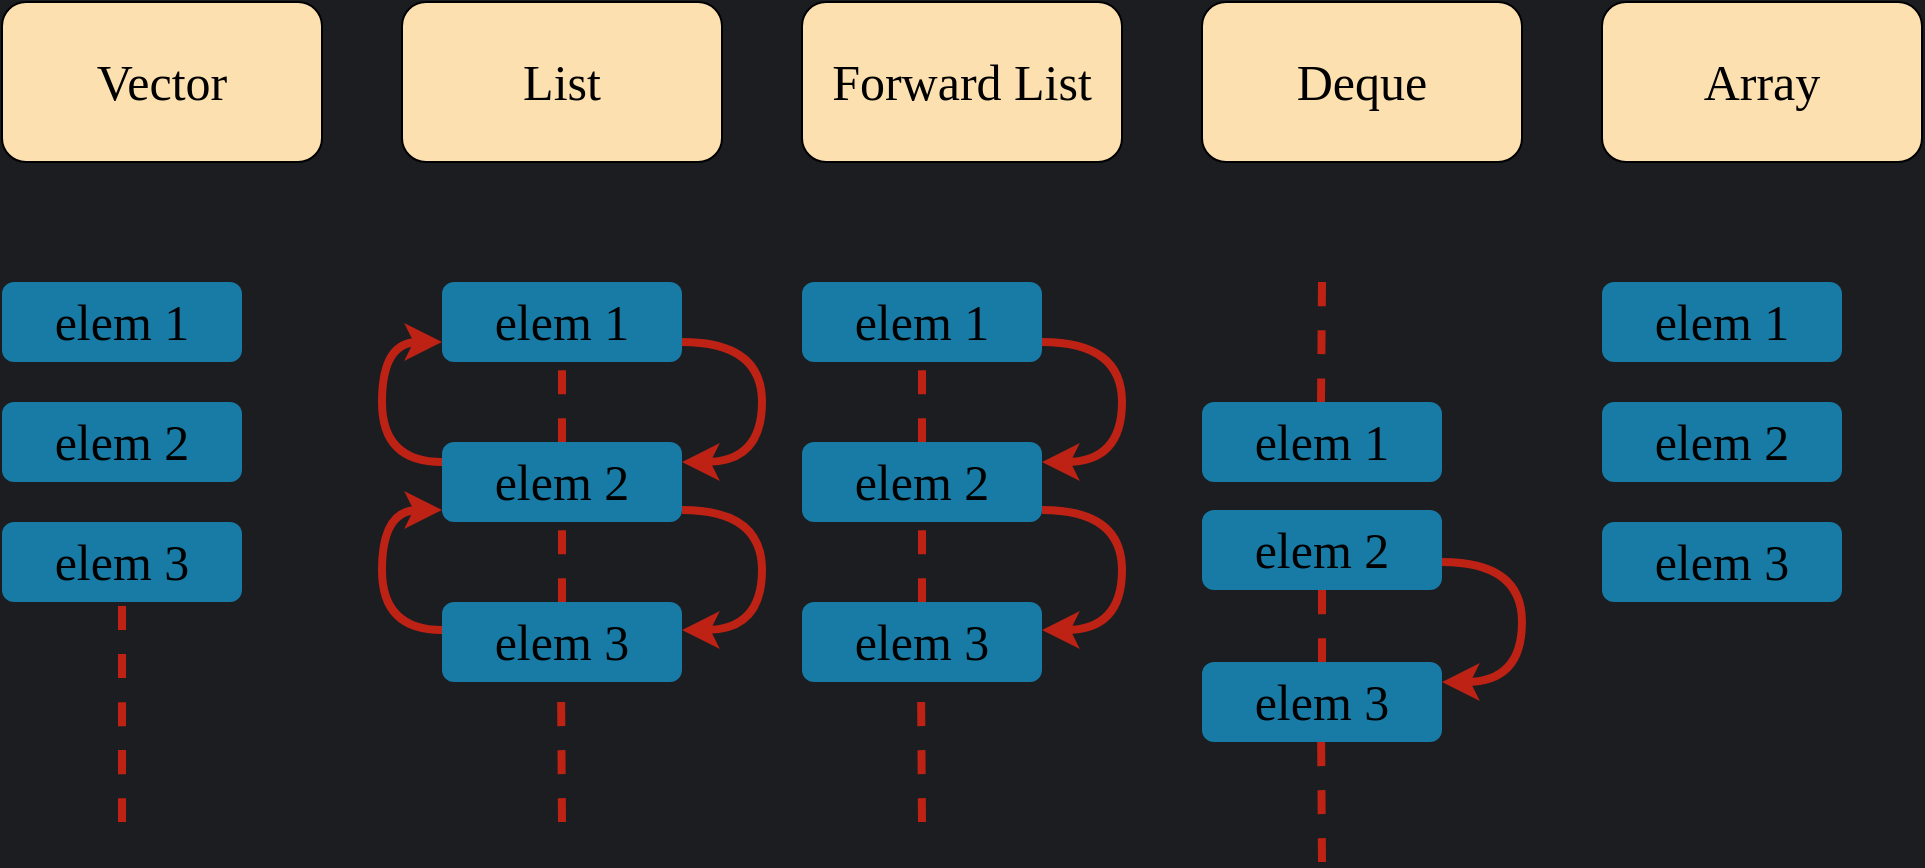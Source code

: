 <mxfile version="17.4.0" type="github"><diagram id="qnFRUYKLidkErhUA6jka" name="Page-1"><mxGraphModel dx="1422" dy="798" grid="1" gridSize="10" guides="1" tooltips="1" connect="1" arrows="1" fold="1" page="1" pageScale="1" pageWidth="1169" pageHeight="827" background="#1B1D20" math="0" shadow="0"><root><mxCell id="0"/><mxCell id="1" parent="0"/><mxCell id="ciX_IjcqIJmXs5fLBIkF-2" value="Vector" style="rounded=1;whiteSpace=wrap;html=1;fontFamily=Verdana;fontSize=25;fillColor=#FCE0B0;" parent="1" vertex="1"><mxGeometry x="80" y="160" width="160" height="80" as="geometry"/></mxCell><mxCell id="ciX_IjcqIJmXs5fLBIkF-13" value="elem 1" style="rounded=1;whiteSpace=wrap;html=1;fontFamily=Verdana;fontSize=25;strokeColor=none;fillColor=#177BA6;" parent="1" vertex="1"><mxGeometry x="80" y="300" width="120" height="40" as="geometry"/></mxCell><mxCell id="i34O2aka0GKam-lfOSil-1" value="elem 2" style="rounded=1;whiteSpace=wrap;html=1;fontFamily=Verdana;fontSize=25;strokeColor=none;fillColor=#177BA6;" vertex="1" parent="1"><mxGeometry x="80" y="360" width="120" height="40" as="geometry"/></mxCell><mxCell id="i34O2aka0GKam-lfOSil-2" value="elem 3" style="rounded=1;whiteSpace=wrap;html=1;fontFamily=Verdana;fontSize=25;strokeColor=none;fillColor=#177BA6;" vertex="1" parent="1"><mxGeometry x="80" y="420" width="120" height="40" as="geometry"/></mxCell><mxCell id="i34O2aka0GKam-lfOSil-3" value="List" style="rounded=1;whiteSpace=wrap;html=1;fontFamily=Verdana;fontSize=25;fillColor=#FCE0B0;" vertex="1" parent="1"><mxGeometry x="280" y="160" width="160" height="80" as="geometry"/></mxCell><mxCell id="i34O2aka0GKam-lfOSil-4" value="elem 1" style="rounded=1;whiteSpace=wrap;html=1;fontFamily=Verdana;fontSize=25;strokeColor=none;fillColor=#177BA6;" vertex="1" parent="1"><mxGeometry x="300" y="300" width="120" height="40" as="geometry"/></mxCell><mxCell id="i34O2aka0GKam-lfOSil-5" value="elem 2" style="rounded=1;whiteSpace=wrap;html=1;fontFamily=Verdana;fontSize=25;strokeColor=none;fillColor=#177BA6;" vertex="1" parent="1"><mxGeometry x="300" y="380" width="120" height="40" as="geometry"/></mxCell><mxCell id="i34O2aka0GKam-lfOSil-6" value="elem 3" style="rounded=1;whiteSpace=wrap;html=1;fontFamily=Verdana;fontSize=25;strokeColor=none;fillColor=#177BA6;" vertex="1" parent="1"><mxGeometry x="300" y="460" width="120" height="40" as="geometry"/></mxCell><mxCell id="i34O2aka0GKam-lfOSil-7" value="Forward List" style="rounded=1;whiteSpace=wrap;html=1;fontFamily=Verdana;fontSize=25;fillColor=#FCE0B0;" vertex="1" parent="1"><mxGeometry x="480" y="160" width="160" height="80" as="geometry"/></mxCell><mxCell id="i34O2aka0GKam-lfOSil-8" value="elem 1" style="rounded=1;whiteSpace=wrap;html=1;fontFamily=Verdana;fontSize=25;strokeColor=none;fillColor=#177BA6;" vertex="1" parent="1"><mxGeometry x="480" y="300" width="120" height="40" as="geometry"/></mxCell><mxCell id="i34O2aka0GKam-lfOSil-9" value="elem 2" style="rounded=1;whiteSpace=wrap;html=1;fontFamily=Verdana;fontSize=25;strokeColor=none;fillColor=#177BA6;" vertex="1" parent="1"><mxGeometry x="480" y="380" width="120" height="40" as="geometry"/></mxCell><mxCell id="i34O2aka0GKam-lfOSil-10" value="elem 3" style="rounded=1;whiteSpace=wrap;html=1;fontFamily=Verdana;fontSize=25;strokeColor=none;fillColor=#177BA6;" vertex="1" parent="1"><mxGeometry x="480" y="460" width="120" height="40" as="geometry"/></mxCell><mxCell id="i34O2aka0GKam-lfOSil-11" value="Deque" style="rounded=1;whiteSpace=wrap;html=1;fontFamily=Verdana;fontSize=25;fillColor=#FCE0B0;" vertex="1" parent="1"><mxGeometry x="680" y="160" width="160" height="80" as="geometry"/></mxCell><mxCell id="i34O2aka0GKam-lfOSil-12" value="elem 1" style="rounded=1;whiteSpace=wrap;html=1;fontFamily=Verdana;fontSize=25;strokeColor=none;fillColor=#177BA6;" vertex="1" parent="1"><mxGeometry x="680" y="360" width="120" height="40" as="geometry"/></mxCell><mxCell id="i34O2aka0GKam-lfOSil-13" value="elem 2" style="rounded=1;whiteSpace=wrap;html=1;fontFamily=Verdana;fontSize=25;strokeColor=none;fillColor=#177BA6;" vertex="1" parent="1"><mxGeometry x="680" y="414" width="120" height="40" as="geometry"/></mxCell><mxCell id="i34O2aka0GKam-lfOSil-14" value="elem 3" style="rounded=1;whiteSpace=wrap;html=1;fontFamily=Verdana;fontSize=25;strokeColor=none;fillColor=#177BA6;" vertex="1" parent="1"><mxGeometry x="680" y="490" width="120" height="40" as="geometry"/></mxCell><mxCell id="i34O2aka0GKam-lfOSil-15" value="Array" style="rounded=1;whiteSpace=wrap;html=1;fontFamily=Verdana;fontSize=25;fillColor=#FCE0B0;" vertex="1" parent="1"><mxGeometry x="880" y="160" width="160" height="80" as="geometry"/></mxCell><mxCell id="i34O2aka0GKam-lfOSil-16" value="elem 1" style="rounded=1;whiteSpace=wrap;html=1;fontFamily=Verdana;fontSize=25;strokeColor=none;fillColor=#177BA6;" vertex="1" parent="1"><mxGeometry x="880" y="300" width="120" height="40" as="geometry"/></mxCell><mxCell id="i34O2aka0GKam-lfOSil-17" value="elem 2" style="rounded=1;whiteSpace=wrap;html=1;fontFamily=Verdana;fontSize=25;strokeColor=none;fillColor=#177BA6;" vertex="1" parent="1"><mxGeometry x="880" y="360" width="120" height="40" as="geometry"/></mxCell><mxCell id="i34O2aka0GKam-lfOSil-18" value="elem 3" style="rounded=1;whiteSpace=wrap;html=1;fontFamily=Verdana;fontSize=25;strokeColor=none;fillColor=#177BA6;" vertex="1" parent="1"><mxGeometry x="880" y="420" width="120" height="40" as="geometry"/></mxCell><mxCell id="i34O2aka0GKam-lfOSil-20" value="" style="endArrow=classic;html=1;rounded=1;exitX=1;exitY=0.75;exitDx=0;exitDy=0;edgeStyle=orthogonalEdgeStyle;curved=1;strokeColor=#BD2214;strokeWidth=4;entryX=1;entryY=0.25;entryDx=0;entryDy=0;" edge="1" parent="1" source="i34O2aka0GKam-lfOSil-4" target="i34O2aka0GKam-lfOSil-5"><mxGeometry width="50" height="50" relative="1" as="geometry"><mxPoint x="430" y="400" as="sourcePoint"/><mxPoint x="460" y="450" as="targetPoint"/><Array as="points"><mxPoint x="460" y="330"/><mxPoint x="460" y="390"/></Array></mxGeometry></mxCell><mxCell id="i34O2aka0GKam-lfOSil-27" value="" style="endArrow=none;dashed=1;html=1;rounded=1;strokeColor=#BD2214;strokeWidth=4;curved=1;entryX=0.5;entryY=1;entryDx=0;entryDy=0;exitX=0.5;exitY=0;exitDx=0;exitDy=0;" edge="1" parent="1" source="i34O2aka0GKam-lfOSil-9" target="i34O2aka0GKam-lfOSil-8"><mxGeometry width="50" height="50" relative="1" as="geometry"><mxPoint x="560" y="430" as="sourcePoint"/><mxPoint x="610" y="380" as="targetPoint"/></mxGeometry></mxCell><mxCell id="i34O2aka0GKam-lfOSil-28" value="" style="endArrow=none;dashed=1;html=1;rounded=1;strokeColor=#BD2214;strokeWidth=4;curved=1;entryX=0.5;entryY=1;entryDx=0;entryDy=0;exitX=0.5;exitY=0;exitDx=0;exitDy=0;" edge="1" parent="1" source="i34O2aka0GKam-lfOSil-10" target="i34O2aka0GKam-lfOSil-9"><mxGeometry width="50" height="50" relative="1" as="geometry"><mxPoint x="550" y="390" as="sourcePoint"/><mxPoint x="550" y="350" as="targetPoint"/></mxGeometry></mxCell><mxCell id="i34O2aka0GKam-lfOSil-30" value="" style="endArrow=none;dashed=1;html=1;rounded=1;strokeColor=#BD2214;strokeWidth=4;curved=1;entryX=0.5;entryY=1;entryDx=0;entryDy=0;" edge="1" parent="1" source="i34O2aka0GKam-lfOSil-14" target="i34O2aka0GKam-lfOSil-13"><mxGeometry width="50" height="50" relative="1" as="geometry"><mxPoint x="560" y="540" as="sourcePoint"/><mxPoint x="560" y="500" as="targetPoint"/></mxGeometry></mxCell><mxCell id="i34O2aka0GKam-lfOSil-31" value="" style="endArrow=none;dashed=1;html=1;rounded=1;strokeColor=#BD2214;strokeWidth=4;curved=1;entryX=0.5;entryY=1;entryDx=0;entryDy=0;exitX=0.5;exitY=0;exitDx=0;exitDy=0;" edge="1" parent="1" source="i34O2aka0GKam-lfOSil-5" target="i34O2aka0GKam-lfOSil-4"><mxGeometry width="50" height="50" relative="1" as="geometry"><mxPoint x="590" y="490" as="sourcePoint"/><mxPoint x="590" y="450" as="targetPoint"/></mxGeometry></mxCell><mxCell id="i34O2aka0GKam-lfOSil-32" value="" style="endArrow=none;dashed=1;html=1;rounded=1;strokeColor=#BD2214;strokeWidth=4;curved=1;entryX=0.5;entryY=1;entryDx=0;entryDy=0;exitX=0.5;exitY=0;exitDx=0;exitDy=0;" edge="1" parent="1" source="i34O2aka0GKam-lfOSil-6" target="i34O2aka0GKam-lfOSil-5"><mxGeometry width="50" height="50" relative="1" as="geometry"><mxPoint x="600" y="500" as="sourcePoint"/><mxPoint x="600" y="460" as="targetPoint"/></mxGeometry></mxCell><mxCell id="i34O2aka0GKam-lfOSil-36" value="" style="endArrow=none;dashed=1;html=1;rounded=1;strokeColor=#BD2214;strokeWidth=4;curved=1;entryX=0.5;entryY=1;entryDx=0;entryDy=0;" edge="1" parent="1" target="i34O2aka0GKam-lfOSil-2"><mxGeometry width="50" height="50" relative="1" as="geometry"><mxPoint x="140" y="570" as="sourcePoint"/><mxPoint x="350" y="430" as="targetPoint"/></mxGeometry></mxCell><mxCell id="i34O2aka0GKam-lfOSil-37" value="" style="endArrow=none;dashed=1;html=1;rounded=1;strokeColor=#BD2214;strokeWidth=4;curved=1;entryX=0.5;entryY=1;entryDx=0;entryDy=0;" edge="1" parent="1"><mxGeometry width="50" height="50" relative="1" as="geometry"><mxPoint x="360" y="570" as="sourcePoint"/><mxPoint x="359.5" y="500" as="targetPoint"/></mxGeometry></mxCell><mxCell id="i34O2aka0GKam-lfOSil-38" value="" style="endArrow=none;dashed=1;html=1;rounded=1;strokeColor=#BD2214;strokeWidth=4;curved=1;entryX=0.5;entryY=1;entryDx=0;entryDy=0;" edge="1" parent="1"><mxGeometry width="50" height="50" relative="1" as="geometry"><mxPoint x="540" y="570" as="sourcePoint"/><mxPoint x="539.5" y="500" as="targetPoint"/></mxGeometry></mxCell><mxCell id="i34O2aka0GKam-lfOSil-39" value="" style="endArrow=none;dashed=1;html=1;rounded=1;strokeColor=#BD2214;strokeWidth=4;curved=1;entryX=0.5;entryY=1;entryDx=0;entryDy=0;" edge="1" parent="1"><mxGeometry width="50" height="50" relative="1" as="geometry"><mxPoint x="740" y="590" as="sourcePoint"/><mxPoint x="739.5" y="520" as="targetPoint"/></mxGeometry></mxCell><mxCell id="i34O2aka0GKam-lfOSil-40" value="" style="endArrow=none;dashed=1;html=1;rounded=1;strokeColor=#BD2214;strokeWidth=4;curved=1;" edge="1" parent="1"><mxGeometry width="50" height="50" relative="1" as="geometry"><mxPoint x="739.5" y="360" as="sourcePoint"/><mxPoint x="740" y="300" as="targetPoint"/></mxGeometry></mxCell><mxCell id="i34O2aka0GKam-lfOSil-41" value="" style="endArrow=classic;html=1;rounded=1;exitX=1;exitY=0.75;exitDx=0;exitDy=0;edgeStyle=orthogonalEdgeStyle;curved=1;strokeColor=#BD2214;strokeWidth=4;entryX=1;entryY=0.25;entryDx=0;entryDy=0;" edge="1" parent="1"><mxGeometry width="50" height="50" relative="1" as="geometry"><mxPoint x="420" y="414" as="sourcePoint"/><mxPoint x="420" y="474" as="targetPoint"/><Array as="points"><mxPoint x="460" y="414"/><mxPoint x="460" y="474"/></Array></mxGeometry></mxCell><mxCell id="i34O2aka0GKam-lfOSil-42" value="" style="endArrow=classic;html=1;rounded=1;exitX=1;exitY=0.75;exitDx=0;exitDy=0;edgeStyle=orthogonalEdgeStyle;curved=1;strokeColor=#BD2214;strokeWidth=4;entryX=1;entryY=0.25;entryDx=0;entryDy=0;" edge="1" parent="1"><mxGeometry width="50" height="50" relative="1" as="geometry"><mxPoint x="600" y="330" as="sourcePoint"/><mxPoint x="600" y="390" as="targetPoint"/><Array as="points"><mxPoint x="640" y="330"/><mxPoint x="640" y="390"/></Array></mxGeometry></mxCell><mxCell id="i34O2aka0GKam-lfOSil-43" value="" style="endArrow=classic;html=1;rounded=1;exitX=1;exitY=0.75;exitDx=0;exitDy=0;edgeStyle=orthogonalEdgeStyle;curved=1;strokeColor=#BD2214;strokeWidth=4;entryX=1;entryY=0.25;entryDx=0;entryDy=0;" edge="1" parent="1"><mxGeometry width="50" height="50" relative="1" as="geometry"><mxPoint x="600" y="414" as="sourcePoint"/><mxPoint x="600" y="474" as="targetPoint"/><Array as="points"><mxPoint x="640" y="414"/><mxPoint x="640" y="474"/></Array></mxGeometry></mxCell><mxCell id="i34O2aka0GKam-lfOSil-44" value="" style="endArrow=classic;html=1;rounded=1;exitX=0;exitY=0.25;exitDx=0;exitDy=0;edgeStyle=orthogonalEdgeStyle;curved=1;strokeColor=#BD2214;strokeWidth=4;entryX=0;entryY=0.75;entryDx=0;entryDy=0;" edge="1" parent="1" source="i34O2aka0GKam-lfOSil-5" target="i34O2aka0GKam-lfOSil-4"><mxGeometry width="50" height="50" relative="1" as="geometry"><mxPoint x="230" y="380" as="sourcePoint"/><mxPoint x="230" y="440" as="targetPoint"/><Array as="points"><mxPoint x="270" y="390"/><mxPoint x="270" y="330"/></Array></mxGeometry></mxCell><mxCell id="i34O2aka0GKam-lfOSil-45" value="" style="endArrow=classic;html=1;rounded=1;exitX=0;exitY=0.25;exitDx=0;exitDy=0;edgeStyle=orthogonalEdgeStyle;curved=1;strokeColor=#BD2214;strokeWidth=4;entryX=0;entryY=0.75;entryDx=0;entryDy=0;" edge="1" parent="1"><mxGeometry width="50" height="50" relative="1" as="geometry"><mxPoint x="300" y="474" as="sourcePoint"/><mxPoint x="300" y="414" as="targetPoint"/><Array as="points"><mxPoint x="270" y="474"/><mxPoint x="270" y="414"/></Array></mxGeometry></mxCell><mxCell id="i34O2aka0GKam-lfOSil-46" value="" style="endArrow=classic;html=1;rounded=1;exitX=1;exitY=0.75;exitDx=0;exitDy=0;edgeStyle=orthogonalEdgeStyle;curved=1;strokeColor=#BD2214;strokeWidth=4;entryX=1;entryY=0.25;entryDx=0;entryDy=0;" edge="1" parent="1"><mxGeometry width="50" height="50" relative="1" as="geometry"><mxPoint x="800" y="440" as="sourcePoint"/><mxPoint x="800" y="500" as="targetPoint"/><Array as="points"><mxPoint x="840" y="440"/><mxPoint x="840" y="500"/></Array></mxGeometry></mxCell></root></mxGraphModel></diagram></mxfile>
